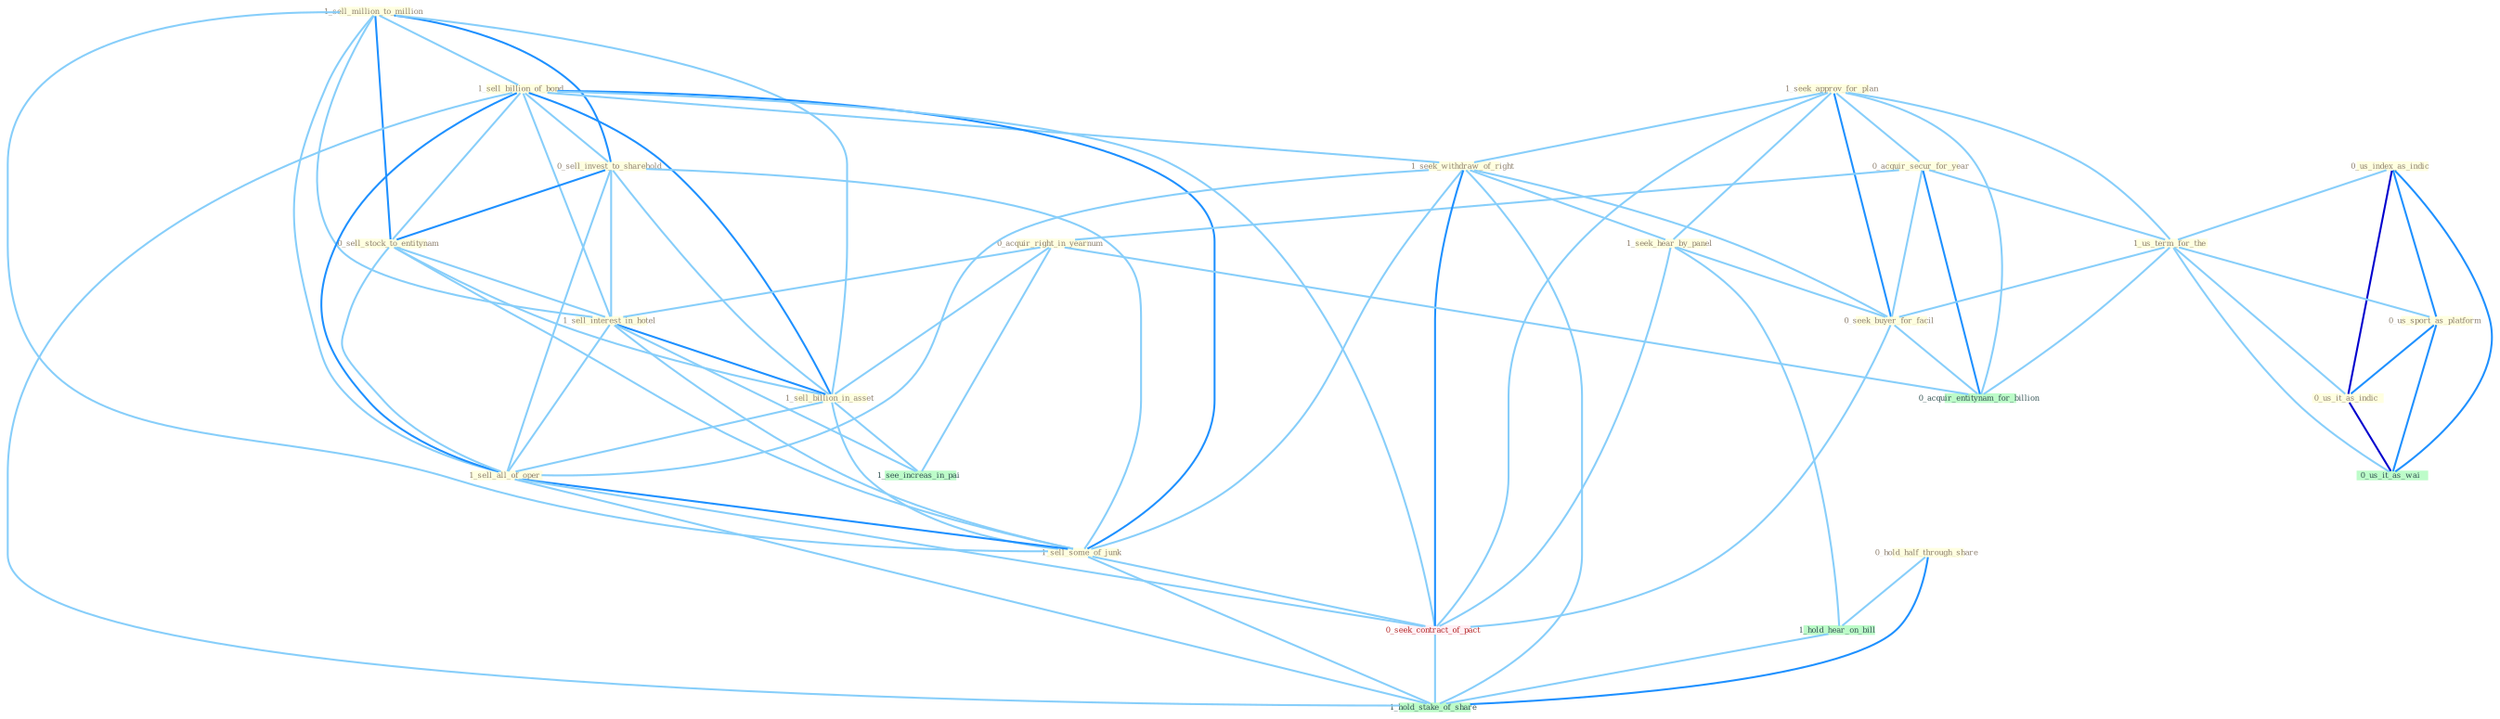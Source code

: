 Graph G{ 
    node
    [shape=polygon,style=filled,width=.5,height=.06,color="#BDFCC9",fixedsize=true,fontsize=4,
    fontcolor="#2f4f4f"];
    {node
    [color="#ffffe0", fontcolor="#8b7d6b"] "1_sell_million_to_million " "1_sell_billion_of_bond " "1_seek_approv_for_plan " "0_acquir_secur_for_year " "1_seek_withdraw_of_right " "0_sell_invest_to_sharehold " "1_seek_hear_by_panel " "0_us_index_as_indic " "0_sell_stock_to_entitynam " "0_acquir_right_in_yearnum " "1_sell_interest_in_hotel " "1_us_term_for_the " "1_sell_billion_in_asset " "1_sell_all_of_oper " "0_us_sport_as_platform " "0_hold_half_through_share " "0_us_it_as_indic " "0_seek_buyer_for_facil " "1_sell_some_of_junk "}
{node [color="#fff0f5", fontcolor="#b22222"] "0_seek_contract_of_pact "}
edge [color="#B0E2FF"];

	"1_sell_million_to_million " -- "1_sell_billion_of_bond " [w="1", color="#87cefa" ];
	"1_sell_million_to_million " -- "0_sell_invest_to_sharehold " [w="2", color="#1e90ff" , len=0.8];
	"1_sell_million_to_million " -- "0_sell_stock_to_entitynam " [w="2", color="#1e90ff" , len=0.8];
	"1_sell_million_to_million " -- "1_sell_interest_in_hotel " [w="1", color="#87cefa" ];
	"1_sell_million_to_million " -- "1_sell_billion_in_asset " [w="1", color="#87cefa" ];
	"1_sell_million_to_million " -- "1_sell_all_of_oper " [w="1", color="#87cefa" ];
	"1_sell_million_to_million " -- "1_sell_some_of_junk " [w="1", color="#87cefa" ];
	"1_sell_billion_of_bond " -- "1_seek_withdraw_of_right " [w="1", color="#87cefa" ];
	"1_sell_billion_of_bond " -- "0_sell_invest_to_sharehold " [w="1", color="#87cefa" ];
	"1_sell_billion_of_bond " -- "0_sell_stock_to_entitynam " [w="1", color="#87cefa" ];
	"1_sell_billion_of_bond " -- "1_sell_interest_in_hotel " [w="1", color="#87cefa" ];
	"1_sell_billion_of_bond " -- "1_sell_billion_in_asset " [w="2", color="#1e90ff" , len=0.8];
	"1_sell_billion_of_bond " -- "1_sell_all_of_oper " [w="2", color="#1e90ff" , len=0.8];
	"1_sell_billion_of_bond " -- "1_sell_some_of_junk " [w="2", color="#1e90ff" , len=0.8];
	"1_sell_billion_of_bond " -- "0_seek_contract_of_pact " [w="1", color="#87cefa" ];
	"1_sell_billion_of_bond " -- "1_hold_stake_of_share " [w="1", color="#87cefa" ];
	"1_seek_approv_for_plan " -- "0_acquir_secur_for_year " [w="1", color="#87cefa" ];
	"1_seek_approv_for_plan " -- "1_seek_withdraw_of_right " [w="1", color="#87cefa" ];
	"1_seek_approv_for_plan " -- "1_seek_hear_by_panel " [w="1", color="#87cefa" ];
	"1_seek_approv_for_plan " -- "1_us_term_for_the " [w="1", color="#87cefa" ];
	"1_seek_approv_for_plan " -- "0_seek_buyer_for_facil " [w="2", color="#1e90ff" , len=0.8];
	"1_seek_approv_for_plan " -- "0_seek_contract_of_pact " [w="1", color="#87cefa" ];
	"1_seek_approv_for_plan " -- "0_acquir_entitynam_for_billion " [w="1", color="#87cefa" ];
	"0_acquir_secur_for_year " -- "0_acquir_right_in_yearnum " [w="1", color="#87cefa" ];
	"0_acquir_secur_for_year " -- "1_us_term_for_the " [w="1", color="#87cefa" ];
	"0_acquir_secur_for_year " -- "0_seek_buyer_for_facil " [w="1", color="#87cefa" ];
	"0_acquir_secur_for_year " -- "0_acquir_entitynam_for_billion " [w="2", color="#1e90ff" , len=0.8];
	"1_seek_withdraw_of_right " -- "1_seek_hear_by_panel " [w="1", color="#87cefa" ];
	"1_seek_withdraw_of_right " -- "1_sell_all_of_oper " [w="1", color="#87cefa" ];
	"1_seek_withdraw_of_right " -- "0_seek_buyer_for_facil " [w="1", color="#87cefa" ];
	"1_seek_withdraw_of_right " -- "1_sell_some_of_junk " [w="1", color="#87cefa" ];
	"1_seek_withdraw_of_right " -- "0_seek_contract_of_pact " [w="2", color="#1e90ff" , len=0.8];
	"1_seek_withdraw_of_right " -- "1_hold_stake_of_share " [w="1", color="#87cefa" ];
	"0_sell_invest_to_sharehold " -- "0_sell_stock_to_entitynam " [w="2", color="#1e90ff" , len=0.8];
	"0_sell_invest_to_sharehold " -- "1_sell_interest_in_hotel " [w="1", color="#87cefa" ];
	"0_sell_invest_to_sharehold " -- "1_sell_billion_in_asset " [w="1", color="#87cefa" ];
	"0_sell_invest_to_sharehold " -- "1_sell_all_of_oper " [w="1", color="#87cefa" ];
	"0_sell_invest_to_sharehold " -- "1_sell_some_of_junk " [w="1", color="#87cefa" ];
	"1_seek_hear_by_panel " -- "0_seek_buyer_for_facil " [w="1", color="#87cefa" ];
	"1_seek_hear_by_panel " -- "0_seek_contract_of_pact " [w="1", color="#87cefa" ];
	"1_seek_hear_by_panel " -- "1_hold_hear_on_bill " [w="1", color="#87cefa" ];
	"0_us_index_as_indic " -- "1_us_term_for_the " [w="1", color="#87cefa" ];
	"0_us_index_as_indic " -- "0_us_sport_as_platform " [w="2", color="#1e90ff" , len=0.8];
	"0_us_index_as_indic " -- "0_us_it_as_indic " [w="3", color="#0000cd" , len=0.6];
	"0_us_index_as_indic " -- "0_us_it_as_wai " [w="2", color="#1e90ff" , len=0.8];
	"0_sell_stock_to_entitynam " -- "1_sell_interest_in_hotel " [w="1", color="#87cefa" ];
	"0_sell_stock_to_entitynam " -- "1_sell_billion_in_asset " [w="1", color="#87cefa" ];
	"0_sell_stock_to_entitynam " -- "1_sell_all_of_oper " [w="1", color="#87cefa" ];
	"0_sell_stock_to_entitynam " -- "1_sell_some_of_junk " [w="1", color="#87cefa" ];
	"0_acquir_right_in_yearnum " -- "1_sell_interest_in_hotel " [w="1", color="#87cefa" ];
	"0_acquir_right_in_yearnum " -- "1_sell_billion_in_asset " [w="1", color="#87cefa" ];
	"0_acquir_right_in_yearnum " -- "0_acquir_entitynam_for_billion " [w="1", color="#87cefa" ];
	"0_acquir_right_in_yearnum " -- "1_see_increas_in_pai " [w="1", color="#87cefa" ];
	"1_sell_interest_in_hotel " -- "1_sell_billion_in_asset " [w="2", color="#1e90ff" , len=0.8];
	"1_sell_interest_in_hotel " -- "1_sell_all_of_oper " [w="1", color="#87cefa" ];
	"1_sell_interest_in_hotel " -- "1_sell_some_of_junk " [w="1", color="#87cefa" ];
	"1_sell_interest_in_hotel " -- "1_see_increas_in_pai " [w="1", color="#87cefa" ];
	"1_us_term_for_the " -- "0_us_sport_as_platform " [w="1", color="#87cefa" ];
	"1_us_term_for_the " -- "0_us_it_as_indic " [w="1", color="#87cefa" ];
	"1_us_term_for_the " -- "0_seek_buyer_for_facil " [w="1", color="#87cefa" ];
	"1_us_term_for_the " -- "0_us_it_as_wai " [w="1", color="#87cefa" ];
	"1_us_term_for_the " -- "0_acquir_entitynam_for_billion " [w="1", color="#87cefa" ];
	"1_sell_billion_in_asset " -- "1_sell_all_of_oper " [w="1", color="#87cefa" ];
	"1_sell_billion_in_asset " -- "1_sell_some_of_junk " [w="1", color="#87cefa" ];
	"1_sell_billion_in_asset " -- "1_see_increas_in_pai " [w="1", color="#87cefa" ];
	"1_sell_all_of_oper " -- "1_sell_some_of_junk " [w="2", color="#1e90ff" , len=0.8];
	"1_sell_all_of_oper " -- "0_seek_contract_of_pact " [w="1", color="#87cefa" ];
	"1_sell_all_of_oper " -- "1_hold_stake_of_share " [w="1", color="#87cefa" ];
	"0_us_sport_as_platform " -- "0_us_it_as_indic " [w="2", color="#1e90ff" , len=0.8];
	"0_us_sport_as_platform " -- "0_us_it_as_wai " [w="2", color="#1e90ff" , len=0.8];
	"0_hold_half_through_share " -- "1_hold_hear_on_bill " [w="1", color="#87cefa" ];
	"0_hold_half_through_share " -- "1_hold_stake_of_share " [w="2", color="#1e90ff" , len=0.8];
	"0_us_it_as_indic " -- "0_us_it_as_wai " [w="3", color="#0000cd" , len=0.6];
	"0_seek_buyer_for_facil " -- "0_seek_contract_of_pact " [w="1", color="#87cefa" ];
	"0_seek_buyer_for_facil " -- "0_acquir_entitynam_for_billion " [w="1", color="#87cefa" ];
	"1_sell_some_of_junk " -- "0_seek_contract_of_pact " [w="1", color="#87cefa" ];
	"1_sell_some_of_junk " -- "1_hold_stake_of_share " [w="1", color="#87cefa" ];
	"0_seek_contract_of_pact " -- "1_hold_stake_of_share " [w="1", color="#87cefa" ];
	"1_hold_hear_on_bill " -- "1_hold_stake_of_share " [w="1", color="#87cefa" ];
}